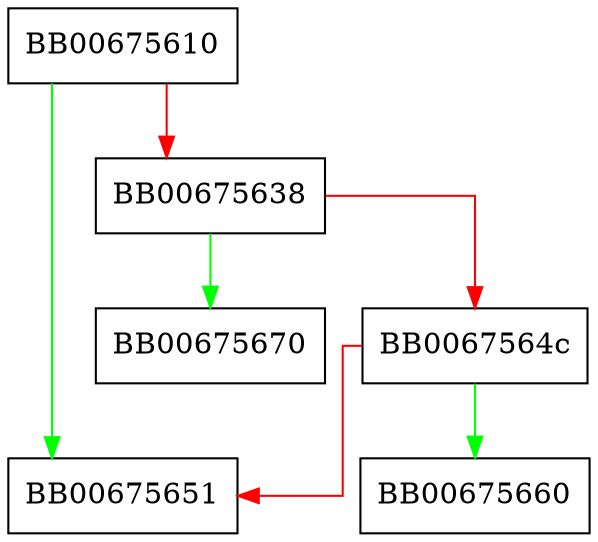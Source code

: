 digraph x509_object_dup {
  node [shape="box"];
  graph [splines=ortho];
  BB00675610 -> BB00675651 [color="green"];
  BB00675610 -> BB00675638 [color="red"];
  BB00675638 -> BB00675670 [color="green"];
  BB00675638 -> BB0067564c [color="red"];
  BB0067564c -> BB00675660 [color="green"];
  BB0067564c -> BB00675651 [color="red"];
}